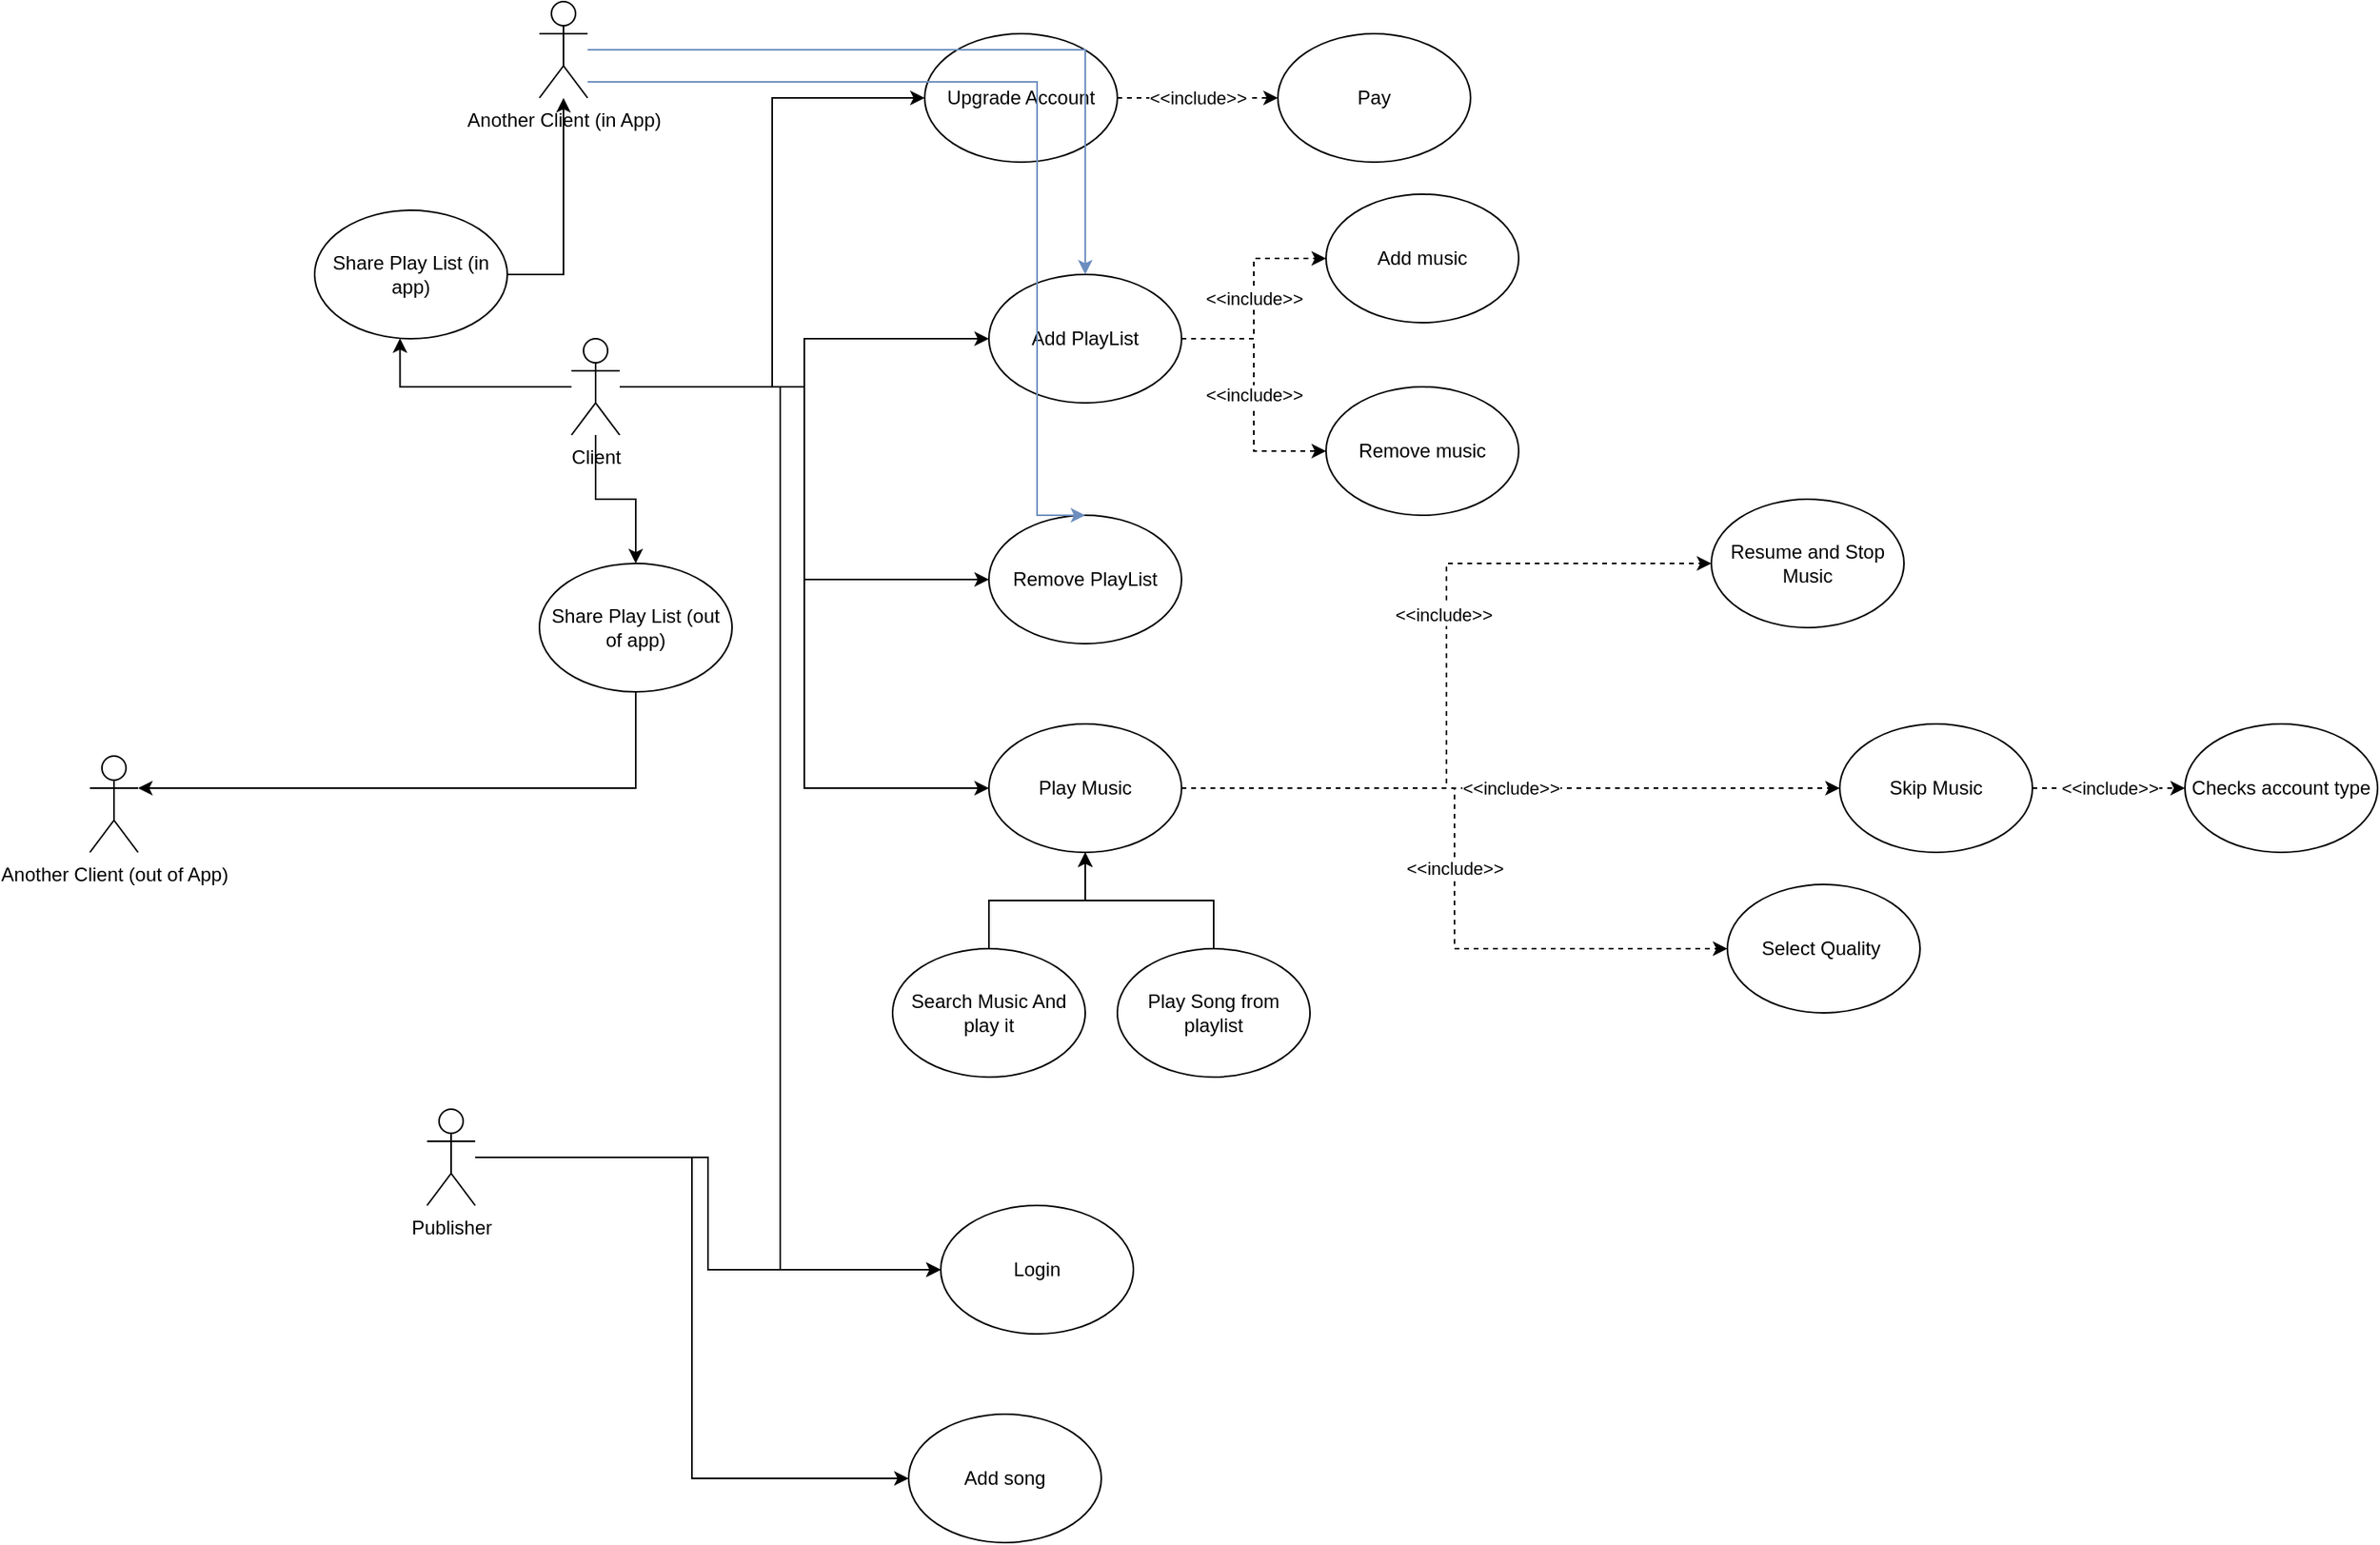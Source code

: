 <mxfile version="14.5.4" type="github">
  <diagram id="JMSu3cJSi2hTwxDdmqPx" name="Page-1">
    <mxGraphModel dx="2580" dy="2013" grid="1" gridSize="10" guides="1" tooltips="1" connect="1" arrows="1" fold="1" page="1" pageScale="1" pageWidth="850" pageHeight="1100" math="0" shadow="0">
      <root>
        <mxCell id="0" />
        <mxCell id="1" parent="0" />
        <mxCell id="86rAmTIcKEt4U7-xHO8E-5" style="edgeStyle=orthogonalEdgeStyle;rounded=0;orthogonalLoop=1;jettySize=auto;html=1;entryX=0;entryY=0.5;entryDx=0;entryDy=0;" edge="1" parent="1" source="86rAmTIcKEt4U7-xHO8E-1" target="86rAmTIcKEt4U7-xHO8E-4">
          <mxGeometry relative="1" as="geometry" />
        </mxCell>
        <mxCell id="86rAmTIcKEt4U7-xHO8E-9" style="edgeStyle=orthogonalEdgeStyle;rounded=0;orthogonalLoop=1;jettySize=auto;html=1;entryX=0;entryY=0.5;entryDx=0;entryDy=0;" edge="1" parent="1" source="86rAmTIcKEt4U7-xHO8E-1" target="86rAmTIcKEt4U7-xHO8E-8">
          <mxGeometry relative="1" as="geometry" />
        </mxCell>
        <mxCell id="86rAmTIcKEt4U7-xHO8E-17" style="edgeStyle=orthogonalEdgeStyle;rounded=0;orthogonalLoop=1;jettySize=auto;html=1;entryX=0;entryY=0.5;entryDx=0;entryDy=0;" edge="1" parent="1" source="86rAmTIcKEt4U7-xHO8E-1" target="86rAmTIcKEt4U7-xHO8E-16">
          <mxGeometry relative="1" as="geometry" />
        </mxCell>
        <mxCell id="86rAmTIcKEt4U7-xHO8E-31" style="edgeStyle=orthogonalEdgeStyle;rounded=0;orthogonalLoop=1;jettySize=auto;html=1;entryX=0;entryY=0.5;entryDx=0;entryDy=0;" edge="1" parent="1" source="86rAmTIcKEt4U7-xHO8E-1" target="86rAmTIcKEt4U7-xHO8E-30">
          <mxGeometry relative="1" as="geometry" />
        </mxCell>
        <mxCell id="86rAmTIcKEt4U7-xHO8E-33" style="edgeStyle=orthogonalEdgeStyle;rounded=0;orthogonalLoop=1;jettySize=auto;html=1;entryX=0;entryY=0.5;entryDx=0;entryDy=0;" edge="1" parent="1" source="86rAmTIcKEt4U7-xHO8E-1" target="86rAmTIcKEt4U7-xHO8E-32">
          <mxGeometry relative="1" as="geometry" />
        </mxCell>
        <mxCell id="86rAmTIcKEt4U7-xHO8E-53" style="edgeStyle=orthogonalEdgeStyle;rounded=0;orthogonalLoop=1;jettySize=auto;html=1;" edge="1" parent="1" source="86rAmTIcKEt4U7-xHO8E-1" target="86rAmTIcKEt4U7-xHO8E-52">
          <mxGeometry relative="1" as="geometry" />
        </mxCell>
        <mxCell id="86rAmTIcKEt4U7-xHO8E-63" style="edgeStyle=orthogonalEdgeStyle;rounded=0;orthogonalLoop=1;jettySize=auto;html=1;entryX=0.443;entryY=0.997;entryDx=0;entryDy=0;entryPerimeter=0;" edge="1" parent="1" source="86rAmTIcKEt4U7-xHO8E-1" target="86rAmTIcKEt4U7-xHO8E-51">
          <mxGeometry relative="1" as="geometry" />
        </mxCell>
        <mxCell id="86rAmTIcKEt4U7-xHO8E-1" value="Client" style="shape=umlActor;verticalLabelPosition=bottom;verticalAlign=top;html=1;outlineConnect=0;" vertex="1" parent="1">
          <mxGeometry x="150" y="120" width="30" height="60" as="geometry" />
        </mxCell>
        <mxCell id="86rAmTIcKEt4U7-xHO8E-7" style="edgeStyle=orthogonalEdgeStyle;rounded=0;orthogonalLoop=1;jettySize=auto;html=1;entryX=0;entryY=0.5;entryDx=0;entryDy=0;" edge="1" parent="1" source="86rAmTIcKEt4U7-xHO8E-3" target="86rAmTIcKEt4U7-xHO8E-4">
          <mxGeometry relative="1" as="geometry" />
        </mxCell>
        <mxCell id="86rAmTIcKEt4U7-xHO8E-70" style="edgeStyle=orthogonalEdgeStyle;rounded=0;orthogonalLoop=1;jettySize=auto;html=1;entryX=0;entryY=0.5;entryDx=0;entryDy=0;" edge="1" parent="1" source="86rAmTIcKEt4U7-xHO8E-3" target="86rAmTIcKEt4U7-xHO8E-69">
          <mxGeometry relative="1" as="geometry" />
        </mxCell>
        <mxCell id="86rAmTIcKEt4U7-xHO8E-3" value="Publisher" style="shape=umlActor;verticalLabelPosition=bottom;verticalAlign=top;html=1;outlineConnect=0;" vertex="1" parent="1">
          <mxGeometry x="60" y="600" width="30" height="60" as="geometry" />
        </mxCell>
        <mxCell id="86rAmTIcKEt4U7-xHO8E-4" value="Login" style="ellipse;whiteSpace=wrap;html=1;" vertex="1" parent="1">
          <mxGeometry x="380" y="660" width="120" height="80" as="geometry" />
        </mxCell>
        <mxCell id="86rAmTIcKEt4U7-xHO8E-12" value="&amp;lt;&amp;lt;include&amp;gt;&amp;gt;" style="edgeStyle=orthogonalEdgeStyle;rounded=0;orthogonalLoop=1;jettySize=auto;html=1;dashed=1;" edge="1" parent="1" source="86rAmTIcKEt4U7-xHO8E-8" target="86rAmTIcKEt4U7-xHO8E-10">
          <mxGeometry relative="1" as="geometry" />
        </mxCell>
        <mxCell id="86rAmTIcKEt4U7-xHO8E-8" value="Upgrade Account" style="ellipse;whiteSpace=wrap;html=1;" vertex="1" parent="1">
          <mxGeometry x="370" y="-70" width="120" height="80" as="geometry" />
        </mxCell>
        <mxCell id="86rAmTIcKEt4U7-xHO8E-10" value="Pay" style="ellipse;whiteSpace=wrap;html=1;" vertex="1" parent="1">
          <mxGeometry x="590" y="-70" width="120" height="80" as="geometry" />
        </mxCell>
        <mxCell id="86rAmTIcKEt4U7-xHO8E-27" value="&amp;lt;&amp;lt;include&amp;gt;&amp;gt;" style="edgeStyle=orthogonalEdgeStyle;rounded=0;orthogonalLoop=1;jettySize=auto;html=1;dashed=1;" edge="1" parent="1" source="86rAmTIcKEt4U7-xHO8E-16" target="86rAmTIcKEt4U7-xHO8E-25">
          <mxGeometry relative="1" as="geometry" />
        </mxCell>
        <mxCell id="86rAmTIcKEt4U7-xHO8E-29" value="&amp;lt;&amp;lt;include&amp;gt;&amp;gt;" style="edgeStyle=orthogonalEdgeStyle;rounded=0;orthogonalLoop=1;jettySize=auto;html=1;entryX=0;entryY=0.5;entryDx=0;entryDy=0;dashed=1;" edge="1" parent="1" source="86rAmTIcKEt4U7-xHO8E-16" target="86rAmTIcKEt4U7-xHO8E-28">
          <mxGeometry relative="1" as="geometry" />
        </mxCell>
        <mxCell id="86rAmTIcKEt4U7-xHO8E-16" value="Add PlayList" style="ellipse;whiteSpace=wrap;html=1;" vertex="1" parent="1">
          <mxGeometry x="410" y="80" width="120" height="80" as="geometry" />
        </mxCell>
        <mxCell id="86rAmTIcKEt4U7-xHO8E-25" value="Add music" style="ellipse;whiteSpace=wrap;html=1;" vertex="1" parent="1">
          <mxGeometry x="620" y="30" width="120" height="80" as="geometry" />
        </mxCell>
        <mxCell id="86rAmTIcKEt4U7-xHO8E-28" value="Remove music" style="ellipse;whiteSpace=wrap;html=1;" vertex="1" parent="1">
          <mxGeometry x="620" y="150" width="120" height="80" as="geometry" />
        </mxCell>
        <mxCell id="86rAmTIcKEt4U7-xHO8E-30" value="Remove PlayList" style="ellipse;whiteSpace=wrap;html=1;" vertex="1" parent="1">
          <mxGeometry x="410" y="230" width="120" height="80" as="geometry" />
        </mxCell>
        <mxCell id="86rAmTIcKEt4U7-xHO8E-35" style="edgeStyle=orthogonalEdgeStyle;rounded=0;orthogonalLoop=1;jettySize=auto;html=1;entryX=0;entryY=0.5;entryDx=0;entryDy=0;dashed=1;" edge="1" parent="1" source="86rAmTIcKEt4U7-xHO8E-32" target="86rAmTIcKEt4U7-xHO8E-34">
          <mxGeometry relative="1" as="geometry" />
        </mxCell>
        <mxCell id="86rAmTIcKEt4U7-xHO8E-46" value="&amp;lt;&amp;lt;include&amp;gt;&amp;gt;" style="edgeLabel;html=1;align=center;verticalAlign=middle;resizable=0;points=[];" vertex="1" connectable="0" parent="86rAmTIcKEt4U7-xHO8E-35">
          <mxGeometry x="0.162" y="2" relative="1" as="geometry">
            <mxPoint as="offset" />
          </mxGeometry>
        </mxCell>
        <mxCell id="86rAmTIcKEt4U7-xHO8E-37" value="&amp;lt;&amp;lt;include&amp;gt;&amp;gt;" style="edgeStyle=orthogonalEdgeStyle;rounded=0;orthogonalLoop=1;jettySize=auto;html=1;entryX=0;entryY=0.5;entryDx=0;entryDy=0;dashed=1;" edge="1" parent="1" source="86rAmTIcKEt4U7-xHO8E-32" target="86rAmTIcKEt4U7-xHO8E-36">
          <mxGeometry relative="1" as="geometry" />
        </mxCell>
        <mxCell id="86rAmTIcKEt4U7-xHO8E-68" value="&amp;lt;&amp;lt;include&amp;gt;&amp;gt;" style="edgeStyle=orthogonalEdgeStyle;rounded=0;orthogonalLoop=1;jettySize=auto;html=1;entryX=0;entryY=0.5;entryDx=0;entryDy=0;dashed=1;" edge="1" parent="1" source="86rAmTIcKEt4U7-xHO8E-32" target="86rAmTIcKEt4U7-xHO8E-67">
          <mxGeometry relative="1" as="geometry" />
        </mxCell>
        <mxCell id="86rAmTIcKEt4U7-xHO8E-32" value="Play Music" style="ellipse;whiteSpace=wrap;html=1;" vertex="1" parent="1">
          <mxGeometry x="410" y="360" width="120" height="80" as="geometry" />
        </mxCell>
        <mxCell id="86rAmTIcKEt4U7-xHO8E-34" value="Resume and Stop Music" style="ellipse;whiteSpace=wrap;html=1;" vertex="1" parent="1">
          <mxGeometry x="860" y="220" width="120" height="80" as="geometry" />
        </mxCell>
        <mxCell id="86rAmTIcKEt4U7-xHO8E-39" value="&amp;lt;&amp;lt;include&amp;gt;&amp;gt;" style="edgeStyle=orthogonalEdgeStyle;rounded=0;orthogonalLoop=1;jettySize=auto;html=1;entryX=0;entryY=0.5;entryDx=0;entryDy=0;dashed=1;" edge="1" parent="1" source="86rAmTIcKEt4U7-xHO8E-36" target="86rAmTIcKEt4U7-xHO8E-38">
          <mxGeometry relative="1" as="geometry" />
        </mxCell>
        <mxCell id="86rAmTIcKEt4U7-xHO8E-36" value="Skip Music" style="ellipse;whiteSpace=wrap;html=1;" vertex="1" parent="1">
          <mxGeometry x="940" y="360" width="120" height="80" as="geometry" />
        </mxCell>
        <mxCell id="86rAmTIcKEt4U7-xHO8E-38" value="Checks account type" style="ellipse;whiteSpace=wrap;html=1;" vertex="1" parent="1">
          <mxGeometry x="1155" y="360" width="120" height="80" as="geometry" />
        </mxCell>
        <mxCell id="86rAmTIcKEt4U7-xHO8E-42" style="edgeStyle=orthogonalEdgeStyle;rounded=0;orthogonalLoop=1;jettySize=auto;html=1;entryX=0.5;entryY=1;entryDx=0;entryDy=0;" edge="1" parent="1" source="86rAmTIcKEt4U7-xHO8E-40" target="86rAmTIcKEt4U7-xHO8E-32">
          <mxGeometry relative="1" as="geometry" />
        </mxCell>
        <mxCell id="86rAmTIcKEt4U7-xHO8E-40" value="Search Music And play it" style="ellipse;whiteSpace=wrap;html=1;" vertex="1" parent="1">
          <mxGeometry x="350" y="500" width="120" height="80" as="geometry" />
        </mxCell>
        <mxCell id="86rAmTIcKEt4U7-xHO8E-43" style="edgeStyle=orthogonalEdgeStyle;rounded=0;orthogonalLoop=1;jettySize=auto;html=1;entryX=0.5;entryY=1;entryDx=0;entryDy=0;" edge="1" parent="1" source="86rAmTIcKEt4U7-xHO8E-41" target="86rAmTIcKEt4U7-xHO8E-32">
          <mxGeometry relative="1" as="geometry" />
        </mxCell>
        <mxCell id="86rAmTIcKEt4U7-xHO8E-41" value="Play Song from playlist" style="ellipse;whiteSpace=wrap;html=1;" vertex="1" parent="1">
          <mxGeometry x="490" y="500" width="120" height="80" as="geometry" />
        </mxCell>
        <mxCell id="86rAmTIcKEt4U7-xHO8E-65" style="edgeStyle=orthogonalEdgeStyle;rounded=0;orthogonalLoop=1;jettySize=auto;html=1;entryX=0.5;entryY=0;entryDx=0;entryDy=0;fillColor=#dae8fc;strokeColor=#6c8ebf;" edge="1" parent="1" source="86rAmTIcKEt4U7-xHO8E-49" target="86rAmTIcKEt4U7-xHO8E-16">
          <mxGeometry relative="1" as="geometry" />
        </mxCell>
        <mxCell id="86rAmTIcKEt4U7-xHO8E-66" style="edgeStyle=orthogonalEdgeStyle;rounded=0;orthogonalLoop=1;jettySize=auto;html=1;entryX=0.5;entryY=0;entryDx=0;entryDy=0;fillColor=#dae8fc;strokeColor=#6c8ebf;" edge="1" parent="1" source="86rAmTIcKEt4U7-xHO8E-49" target="86rAmTIcKEt4U7-xHO8E-30">
          <mxGeometry relative="1" as="geometry">
            <Array as="points">
              <mxPoint x="440" y="-40" />
              <mxPoint x="440" y="230" />
            </Array>
          </mxGeometry>
        </mxCell>
        <mxCell id="86rAmTIcKEt4U7-xHO8E-49" value="Another Client (in App)" style="shape=umlActor;verticalLabelPosition=bottom;verticalAlign=top;html=1;outlineConnect=0;" vertex="1" parent="1">
          <mxGeometry x="130" y="-90" width="30" height="60" as="geometry" />
        </mxCell>
        <mxCell id="86rAmTIcKEt4U7-xHO8E-50" value="Another Client (out of App)" style="shape=umlActor;verticalLabelPosition=bottom;verticalAlign=top;html=1;outlineConnect=0;" vertex="1" parent="1">
          <mxGeometry x="-150" y="380" width="30" height="60" as="geometry" />
        </mxCell>
        <mxCell id="86rAmTIcKEt4U7-xHO8E-64" style="edgeStyle=orthogonalEdgeStyle;rounded=0;orthogonalLoop=1;jettySize=auto;html=1;" edge="1" parent="1" source="86rAmTIcKEt4U7-xHO8E-51" target="86rAmTIcKEt4U7-xHO8E-49">
          <mxGeometry relative="1" as="geometry" />
        </mxCell>
        <mxCell id="86rAmTIcKEt4U7-xHO8E-51" value="Share Play List (in app)" style="ellipse;whiteSpace=wrap;html=1;" vertex="1" parent="1">
          <mxGeometry x="-10" y="40" width="120" height="80" as="geometry" />
        </mxCell>
        <mxCell id="86rAmTIcKEt4U7-xHO8E-58" style="edgeStyle=orthogonalEdgeStyle;rounded=0;orthogonalLoop=1;jettySize=auto;html=1;entryX=1;entryY=0.333;entryDx=0;entryDy=0;entryPerimeter=0;" edge="1" parent="1" source="86rAmTIcKEt4U7-xHO8E-52" target="86rAmTIcKEt4U7-xHO8E-50">
          <mxGeometry relative="1" as="geometry">
            <Array as="points">
              <mxPoint x="190" y="400" />
            </Array>
          </mxGeometry>
        </mxCell>
        <mxCell id="86rAmTIcKEt4U7-xHO8E-52" value="Share Play List (out of app)" style="ellipse;whiteSpace=wrap;html=1;" vertex="1" parent="1">
          <mxGeometry x="130" y="260" width="120" height="80" as="geometry" />
        </mxCell>
        <mxCell id="86rAmTIcKEt4U7-xHO8E-67" value="Select Quality&amp;nbsp;" style="ellipse;whiteSpace=wrap;html=1;" vertex="1" parent="1">
          <mxGeometry x="870" y="460" width="120" height="80" as="geometry" />
        </mxCell>
        <mxCell id="86rAmTIcKEt4U7-xHO8E-69" value="Add song" style="ellipse;whiteSpace=wrap;html=1;" vertex="1" parent="1">
          <mxGeometry x="360" y="790" width="120" height="80" as="geometry" />
        </mxCell>
      </root>
    </mxGraphModel>
  </diagram>
</mxfile>
